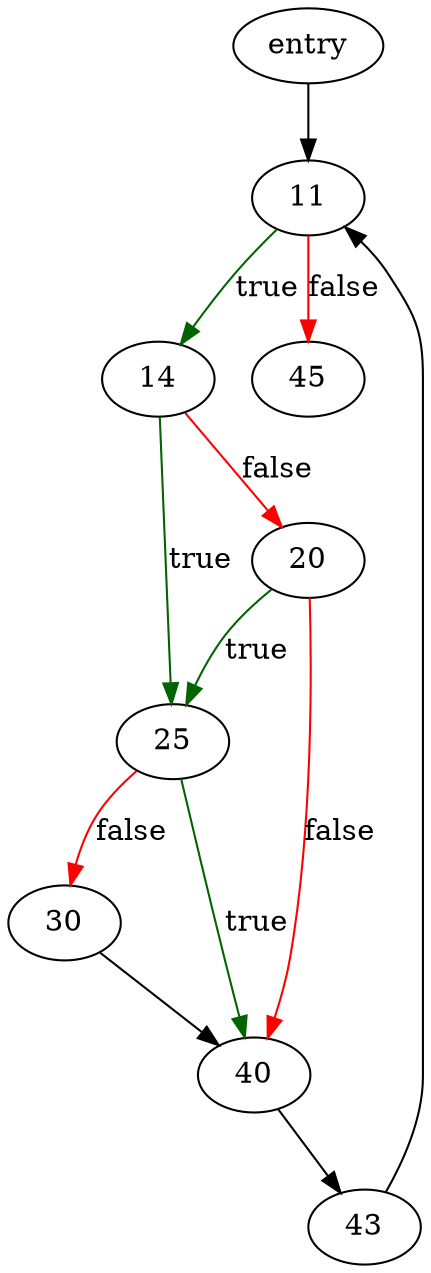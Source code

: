 digraph "deleteTable" {
	// Node definitions.
	2 [label=entry];
	11;
	14;
	20;
	25;
	30;
	40;
	43;
	45;

	// Edge definitions.
	2 -> 11;
	11 -> 14 [
		color=darkgreen
		label=true
	];
	11 -> 45 [
		color=red
		label=false
	];
	14 -> 20 [
		color=red
		label=false
	];
	14 -> 25 [
		color=darkgreen
		label=true
	];
	20 -> 25 [
		color=darkgreen
		label=true
	];
	20 -> 40 [
		color=red
		label=false
	];
	25 -> 30 [
		color=red
		label=false
	];
	25 -> 40 [
		color=darkgreen
		label=true
	];
	30 -> 40;
	40 -> 43;
	43 -> 11;
}